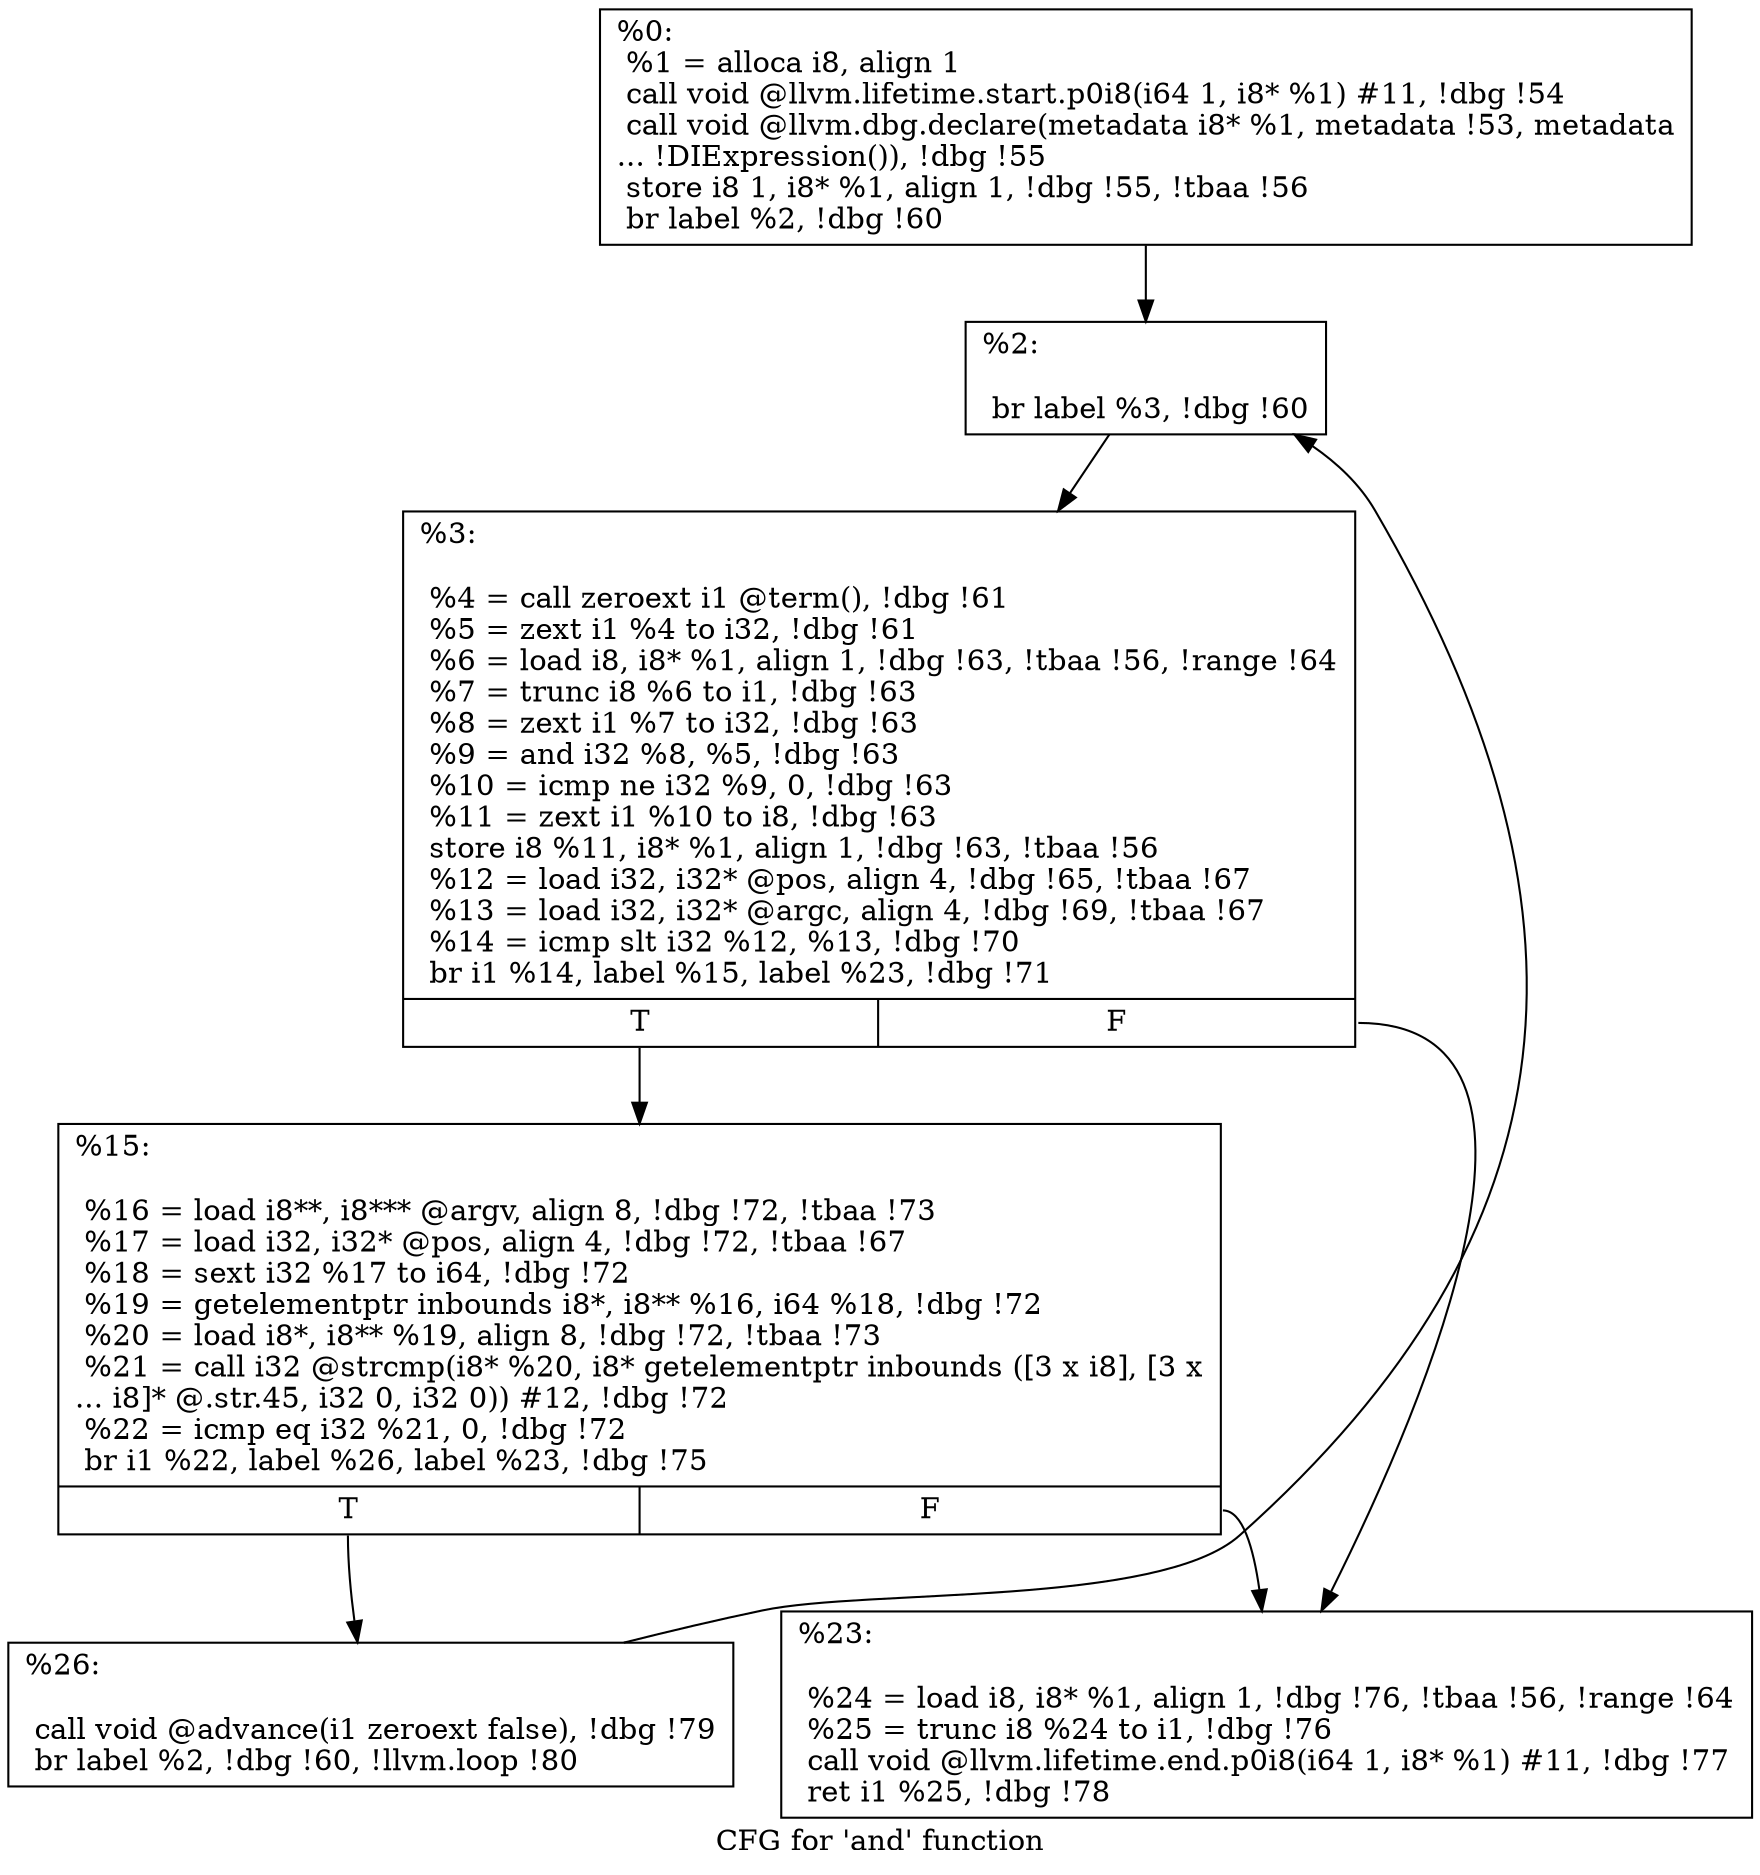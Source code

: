 digraph "CFG for 'and' function" {
	label="CFG for 'and' function";

	Node0x1e05330 [shape=record,label="{%0:\l  %1 = alloca i8, align 1\l  call void @llvm.lifetime.start.p0i8(i64 1, i8* %1) #11, !dbg !54\l  call void @llvm.dbg.declare(metadata i8* %1, metadata !53, metadata\l... !DIExpression()), !dbg !55\l  store i8 1, i8* %1, align 1, !dbg !55, !tbaa !56\l  br label %2, !dbg !60\l}"];
	Node0x1e05330 -> Node0x1e067d0;
	Node0x1e067d0 [shape=record,label="{%2:\l\l  br label %3, !dbg !60\l}"];
	Node0x1e067d0 -> Node0x1e06820;
	Node0x1e06820 [shape=record,label="{%3:\l\l  %4 = call zeroext i1 @term(), !dbg !61\l  %5 = zext i1 %4 to i32, !dbg !61\l  %6 = load i8, i8* %1, align 1, !dbg !63, !tbaa !56, !range !64\l  %7 = trunc i8 %6 to i1, !dbg !63\l  %8 = zext i1 %7 to i32, !dbg !63\l  %9 = and i32 %8, %5, !dbg !63\l  %10 = icmp ne i32 %9, 0, !dbg !63\l  %11 = zext i1 %10 to i8, !dbg !63\l  store i8 %11, i8* %1, align 1, !dbg !63, !tbaa !56\l  %12 = load i32, i32* @pos, align 4, !dbg !65, !tbaa !67\l  %13 = load i32, i32* @argc, align 4, !dbg !69, !tbaa !67\l  %14 = icmp slt i32 %12, %13, !dbg !70\l  br i1 %14, label %15, label %23, !dbg !71\l|{<s0>T|<s1>F}}"];
	Node0x1e06820:s0 -> Node0x1e06870;
	Node0x1e06820:s1 -> Node0x1e068c0;
	Node0x1e06870 [shape=record,label="{%15:\l\l  %16 = load i8**, i8*** @argv, align 8, !dbg !72, !tbaa !73\l  %17 = load i32, i32* @pos, align 4, !dbg !72, !tbaa !67\l  %18 = sext i32 %17 to i64, !dbg !72\l  %19 = getelementptr inbounds i8*, i8** %16, i64 %18, !dbg !72\l  %20 = load i8*, i8** %19, align 8, !dbg !72, !tbaa !73\l  %21 = call i32 @strcmp(i8* %20, i8* getelementptr inbounds ([3 x i8], [3 x\l... i8]* @.str.45, i32 0, i32 0)) #12, !dbg !72\l  %22 = icmp eq i32 %21, 0, !dbg !72\l  br i1 %22, label %26, label %23, !dbg !75\l|{<s0>T|<s1>F}}"];
	Node0x1e06870:s0 -> Node0x1e06910;
	Node0x1e06870:s1 -> Node0x1e068c0;
	Node0x1e068c0 [shape=record,label="{%23:\l\l  %24 = load i8, i8* %1, align 1, !dbg !76, !tbaa !56, !range !64\l  %25 = trunc i8 %24 to i1, !dbg !76\l  call void @llvm.lifetime.end.p0i8(i64 1, i8* %1) #11, !dbg !77\l  ret i1 %25, !dbg !78\l}"];
	Node0x1e06910 [shape=record,label="{%26:\l\l  call void @advance(i1 zeroext false), !dbg !79\l  br label %2, !dbg !60, !llvm.loop !80\l}"];
	Node0x1e06910 -> Node0x1e067d0;
}
